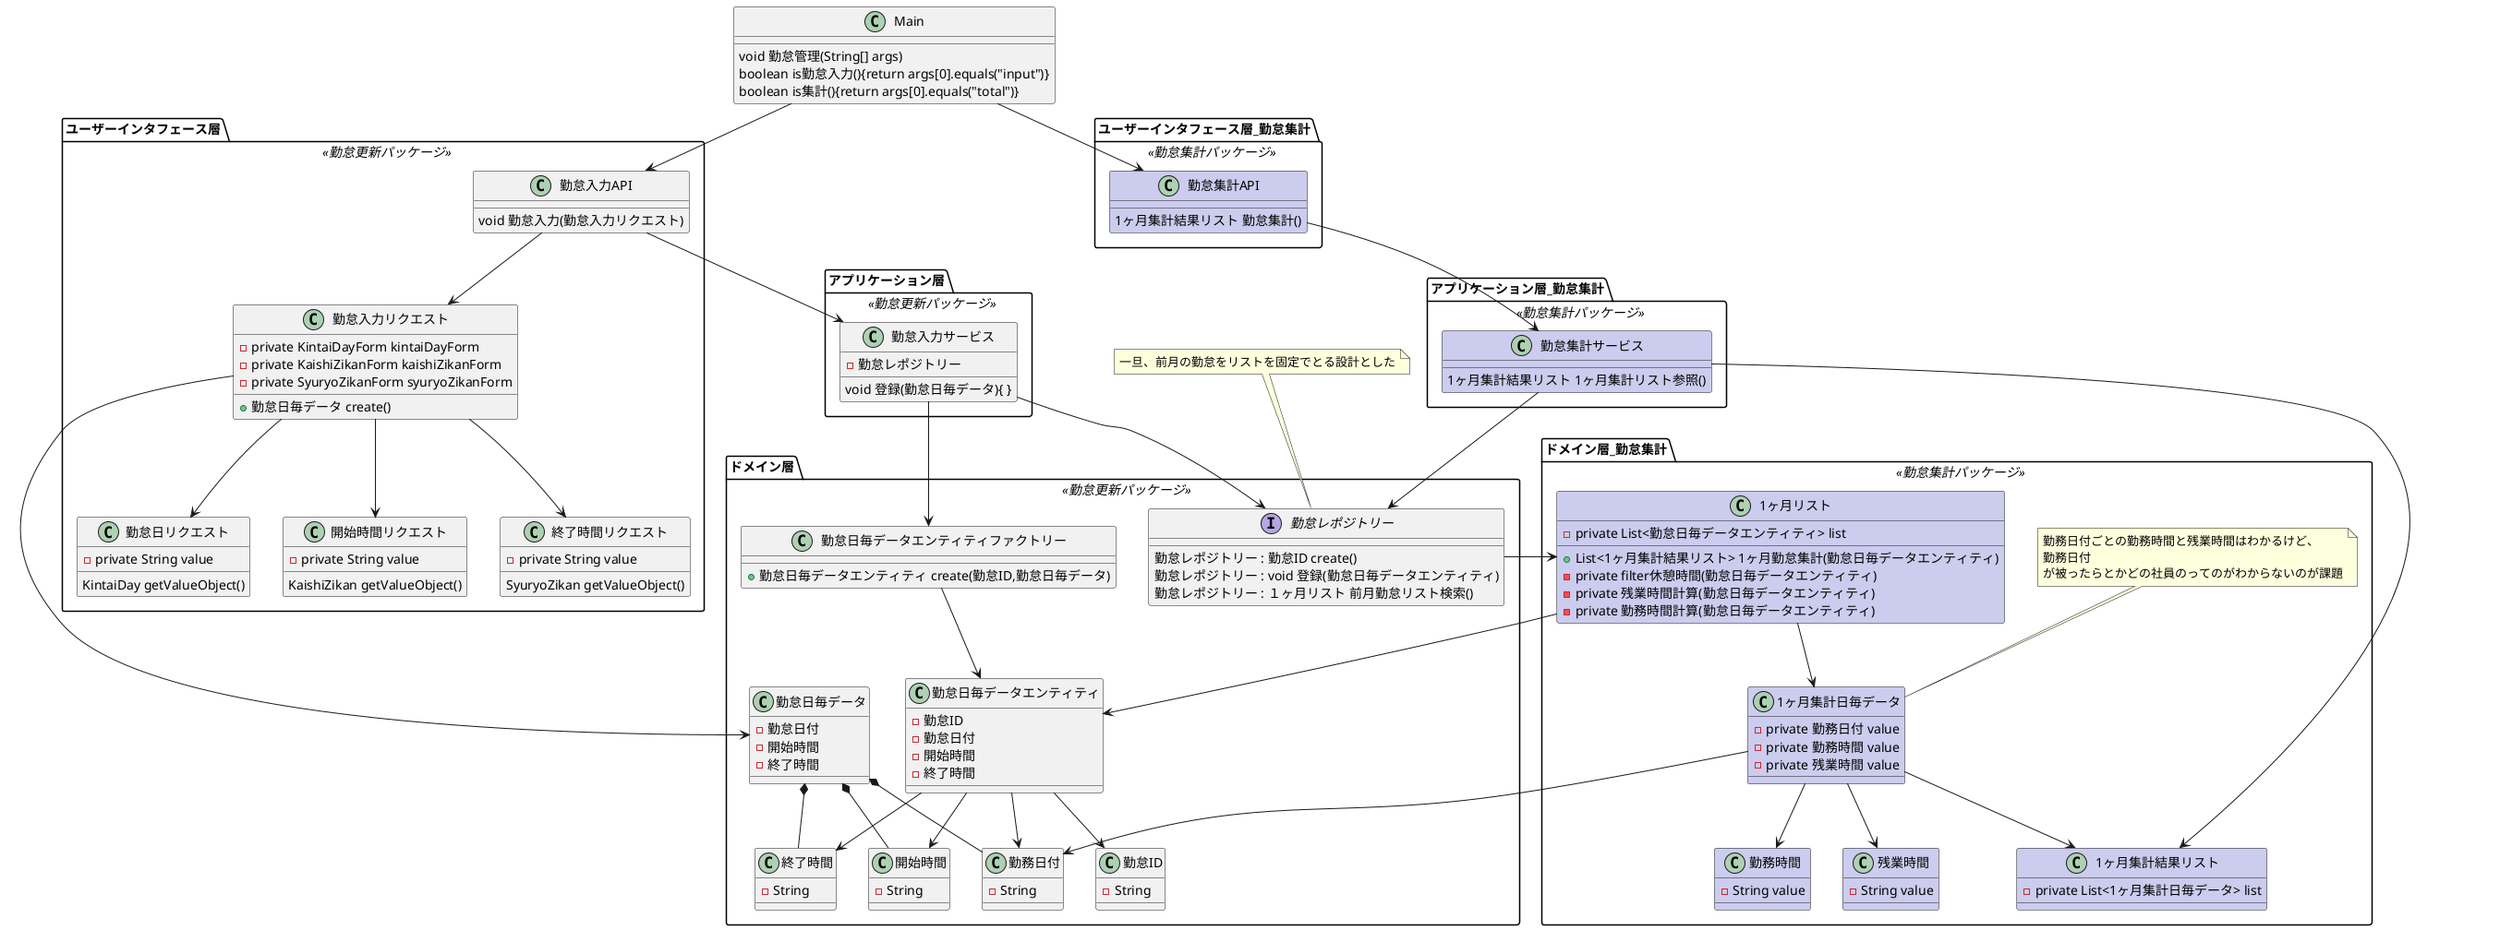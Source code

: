 @startuml


class Main {
  void 勤怠管理(String[] args)
  boolean is勤怠入力(){return args[0].equals("input")}
  boolean is集計(){return args[0].equals("total")}
}

package ユーザーインタフェース層 <<勤怠更新パッケージ>> {
 Main --> 勤怠入力API
 勤怠入力API -->  勤怠入力リクエスト
 勤怠入力リクエスト -->  勤怠日リクエスト
 勤怠入力リクエスト -->  開始時間リクエスト
 勤怠入力リクエスト -->  終了時間リクエスト

class 勤怠入力API {
  void 勤怠入力(勤怠入力リクエスト)
 }

class 勤怠入力リクエスト {
  -private KintaiDayForm kintaiDayForm
  -private KaishiZikanForm kaishiZikanForm
  -private SyuryoZikanForm syuryoZikanForm
  +勤怠日毎データ create()
 }

class 勤怠日リクエスト {
  -private String value
  KintaiDay getValueObject()
 }

class 開始時間リクエスト{
  -private String value
  KaishiZikan getValueObject()
 }

class 終了時間リクエスト {
  -private String value
  SyuryoZikan getValueObject()
 }

}


package アプリケーション層 <<勤怠更新パッケージ>> {
勤怠入力API --> 勤怠入力サービス
class 勤怠入力サービス {
  -勤怠レポジトリー
  void 登録(勤怠日毎データ){ }

 }

}

package ドメイン層 <<勤怠更新パッケージ>> {
  勤怠日毎データ *-- 勤務日付
  勤怠日毎データ *-- 開始時間
  勤怠日毎データ *-- 終了時間
  勤怠入力リクエスト -->  勤怠日毎データ
  勤怠入力サービス --> 勤怠日毎データエンティティファクトリー
  勤怠日毎データエンティティファクトリー --> 勤怠日毎データエンティティ
  勤怠入力サービス --> 勤怠レポジトリー
  勤怠日毎データエンティティ --> 勤怠ID
  勤怠日毎データエンティティ --> 勤務日付
  勤怠日毎データエンティティ --> 開始時間
  勤怠日毎データエンティティ --> 終了時間


class 勤怠日毎データエンティティファクトリー {
  +勤怠日毎データエンティティ create(勤怠ID,勤怠日毎データ)

}

class 勤怠日毎データ {
  -勤怠日付
  -開始時間
  -終了時間
}

class 勤怠日毎データエンティティ {
  -勤怠ID
  -勤怠日付
  -開始時間
  -終了時間
}

class 勤怠ID {
  -String
 }

class 勤務日付 {
  -String
 }

class 開始時間 {
  -String
 }

class 終了時間 {
  -String
 }

interface 勤怠レポジトリー{
勤怠レポジトリー : 勤怠ID create()
勤怠レポジトリー : void 登録(勤怠日毎データエンティティ)
勤怠レポジトリー : １ヶ月リスト 前月勤怠リスト検索()
}

}
note top
  一旦、前月の勤怠をリストを固定でとる設計とした
end note

package ユーザーインタフェース層_勤怠集計 <<勤怠集計パッケージ>> {
 Main --> 勤怠集計API

class 勤怠集計API #CCCCEE {
  1ヶ月集計結果リスト 勤怠集計()
 }
}

package アプリケーション層_勤怠集計 <<勤怠集計パッケージ>> {
勤怠集計API --> 勤怠集計サービス

class 勤怠集計サービス #CCCCEE {
  1ヶ月集計結果リスト 1ヶ月集計リスト参照()

 }
}
package ドメイン層_勤怠集計 <<勤怠集計パッケージ>> {
勤怠集計サービス -->  1ヶ月集計結果リスト
勤怠集計サービス -->  勤怠レポジトリー
勤怠レポジトリー -->  1ヶ月リスト
1ヶ月リスト -->  勤怠日毎データエンティティ
1ヶ月リスト -->  1ヶ月集計日毎データ
1ヶ月集計日毎データ -->  1ヶ月集計結果リスト
1ヶ月集計日毎データ -->  勤務日付
1ヶ月集計日毎データ -->  勤務時間
1ヶ月集計日毎データ -->  残業時間

class 1ヶ月リスト #CCCCEE {
  -private List<勤怠日毎データエンティティ> list
  + List<1ヶ月集計結果リスト> 1ヶ月勤怠集計(勤怠日毎データエンティティ)
  - private filter休憩時間(勤怠日毎データエンティティ)
  - private 残業時間計算(勤怠日毎データエンティティ)
  - private 勤務時間計算(勤怠日毎データエンティティ)
 }

 class 1ヶ月集計結果リスト #CCCCEE {
   -private List<1ヶ月集計日毎データ> list
  }
 class 1ヶ月集計日毎データ #CCCCEE {
   -private 勤務日付 value
   -private 勤務時間 value
   -private 残業時間 value

  }
  note top
    勤務日付ごとの勤務時間と残業時間はわかるけど、
    勤務日付
    が被ったらとかどの社員のってのがわからないのが課題
  end note
 class 勤務時間 #CCCCEE {
   -String value

 }

 class 残業時間 #CCCCEE {
  -String value

 }
}

@enduml